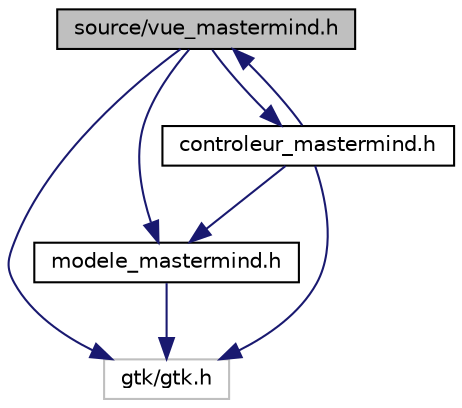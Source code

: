 digraph "source/vue_mastermind.h"
{
  edge [fontname="Helvetica",fontsize="10",labelfontname="Helvetica",labelfontsize="10"];
  node [fontname="Helvetica",fontsize="10",shape=record];
  Node0 [label="source/vue_mastermind.h",height=0.2,width=0.4,color="black", fillcolor="grey75", style="filled", fontcolor="black"];
  Node0 -> Node1 [color="midnightblue",fontsize="10",style="solid",fontname="Helvetica"];
  Node1 [label="gtk/gtk.h",height=0.2,width=0.4,color="grey75", fillcolor="white", style="filled"];
  Node0 -> Node2 [color="midnightblue",fontsize="10",style="solid",fontname="Helvetica"];
  Node2 [label="modele_mastermind.h",height=0.2,width=0.4,color="black", fillcolor="white", style="filled",URL="$modele__mastermind_8h.html",tooltip="Modèle (pattern MVC) pour la gestion du jeu Mastermind. "];
  Node2 -> Node1 [color="midnightblue",fontsize="10",style="solid",fontname="Helvetica"];
  Node0 -> Node3 [color="midnightblue",fontsize="10",style="solid",fontname="Helvetica"];
  Node3 [label="controleur_mastermind.h",height=0.2,width=0.4,color="black", fillcolor="white", style="filled",URL="$controleur__mastermind_8h.html",tooltip="Contrôleur (pattern MVC) pour la gestion du jeu Mastermind. "];
  Node3 -> Node1 [color="midnightblue",fontsize="10",style="solid",fontname="Helvetica"];
  Node3 -> Node2 [color="midnightblue",fontsize="10",style="solid",fontname="Helvetica"];
  Node3 -> Node0 [color="midnightblue",fontsize="10",style="solid",fontname="Helvetica"];
}

